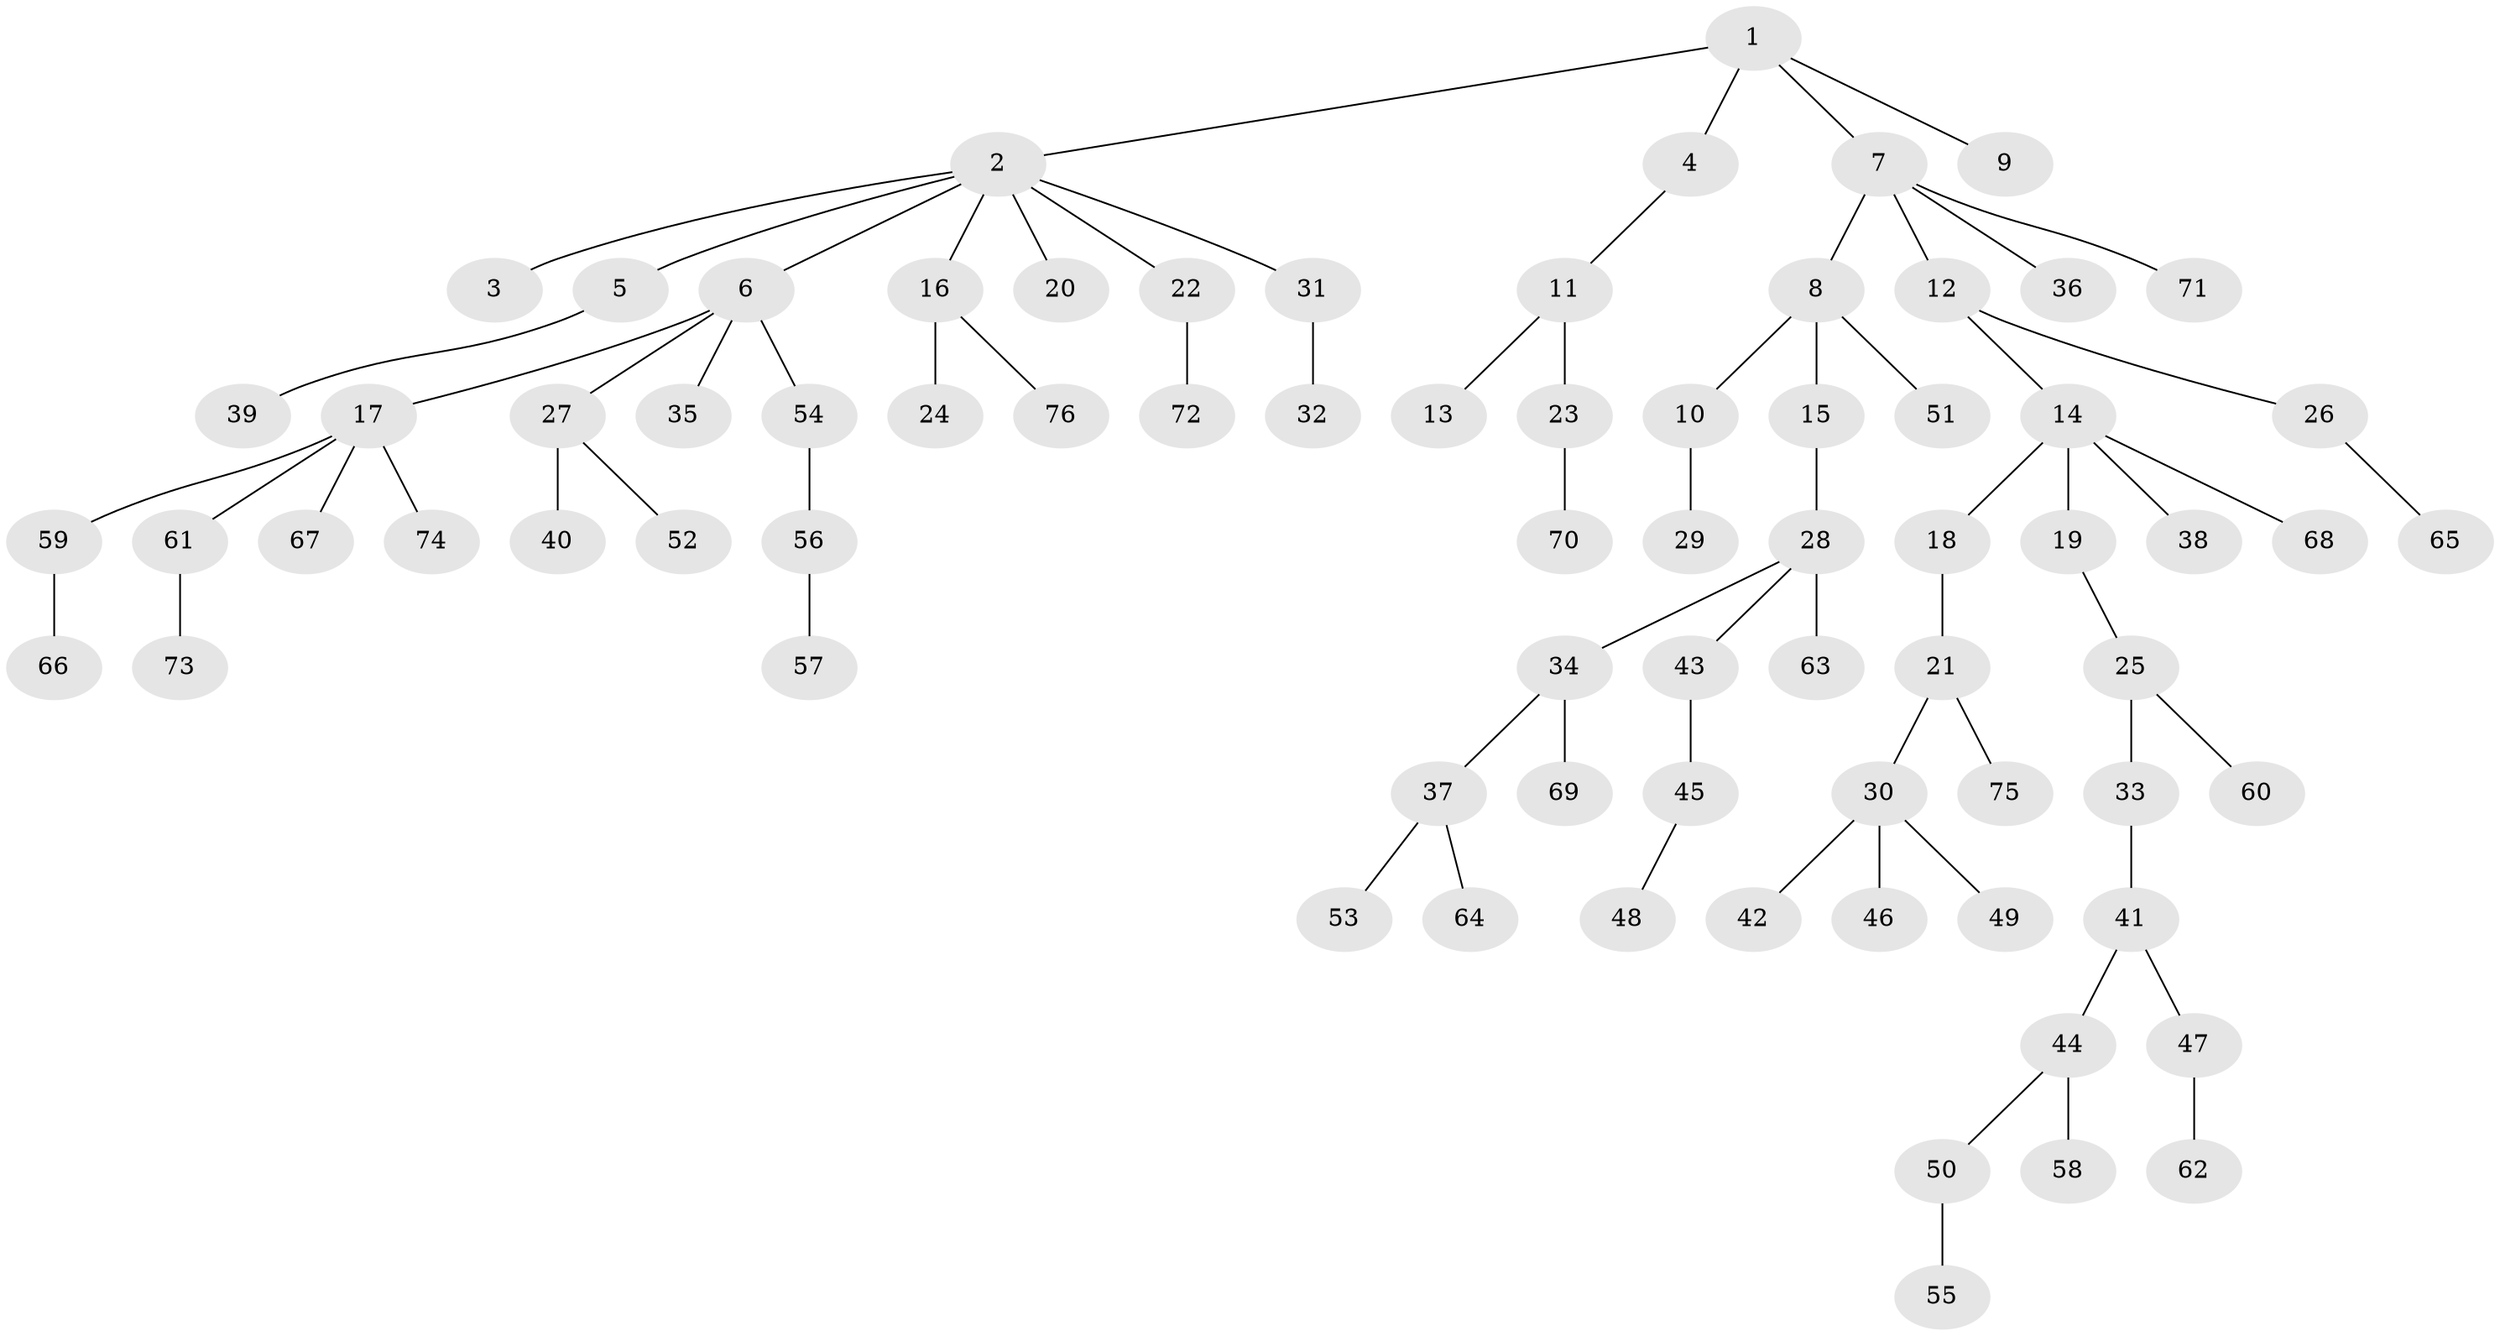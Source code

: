 // Generated by graph-tools (version 1.1) at 2025/15/03/09/25 04:15:31]
// undirected, 76 vertices, 75 edges
graph export_dot {
graph [start="1"]
  node [color=gray90,style=filled];
  1;
  2;
  3;
  4;
  5;
  6;
  7;
  8;
  9;
  10;
  11;
  12;
  13;
  14;
  15;
  16;
  17;
  18;
  19;
  20;
  21;
  22;
  23;
  24;
  25;
  26;
  27;
  28;
  29;
  30;
  31;
  32;
  33;
  34;
  35;
  36;
  37;
  38;
  39;
  40;
  41;
  42;
  43;
  44;
  45;
  46;
  47;
  48;
  49;
  50;
  51;
  52;
  53;
  54;
  55;
  56;
  57;
  58;
  59;
  60;
  61;
  62;
  63;
  64;
  65;
  66;
  67;
  68;
  69;
  70;
  71;
  72;
  73;
  74;
  75;
  76;
  1 -- 2;
  1 -- 4;
  1 -- 7;
  1 -- 9;
  2 -- 3;
  2 -- 5;
  2 -- 6;
  2 -- 16;
  2 -- 20;
  2 -- 22;
  2 -- 31;
  4 -- 11;
  5 -- 39;
  6 -- 17;
  6 -- 27;
  6 -- 35;
  6 -- 54;
  7 -- 8;
  7 -- 12;
  7 -- 36;
  7 -- 71;
  8 -- 10;
  8 -- 15;
  8 -- 51;
  10 -- 29;
  11 -- 13;
  11 -- 23;
  12 -- 14;
  12 -- 26;
  14 -- 18;
  14 -- 19;
  14 -- 38;
  14 -- 68;
  15 -- 28;
  16 -- 24;
  16 -- 76;
  17 -- 59;
  17 -- 61;
  17 -- 67;
  17 -- 74;
  18 -- 21;
  19 -- 25;
  21 -- 30;
  21 -- 75;
  22 -- 72;
  23 -- 70;
  25 -- 33;
  25 -- 60;
  26 -- 65;
  27 -- 40;
  27 -- 52;
  28 -- 34;
  28 -- 43;
  28 -- 63;
  30 -- 42;
  30 -- 46;
  30 -- 49;
  31 -- 32;
  33 -- 41;
  34 -- 37;
  34 -- 69;
  37 -- 53;
  37 -- 64;
  41 -- 44;
  41 -- 47;
  43 -- 45;
  44 -- 50;
  44 -- 58;
  45 -- 48;
  47 -- 62;
  50 -- 55;
  54 -- 56;
  56 -- 57;
  59 -- 66;
  61 -- 73;
}
